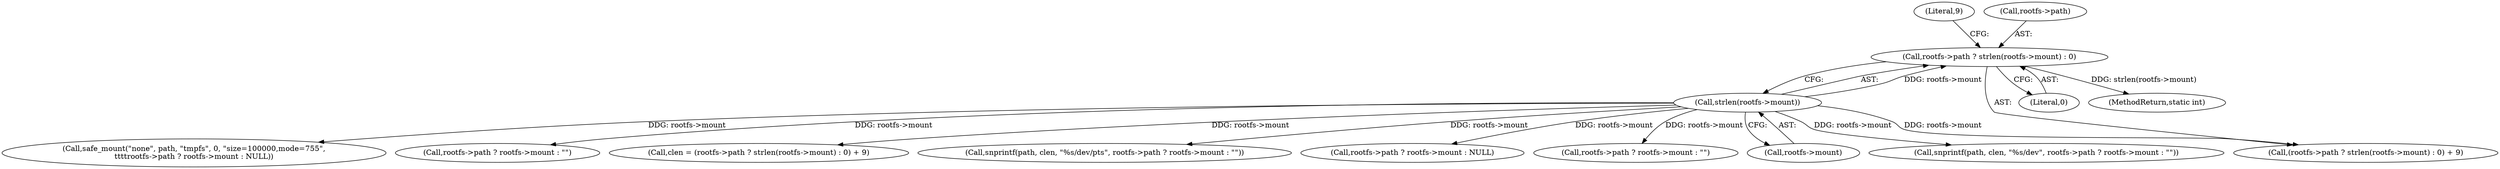 digraph "0_lxc_592fd47a6245508b79fe6ac819fe6d3b2c1289be_4@API" {
"1000115" [label="(Call,rootfs->path ? strlen(rootfs->mount) : 0)"];
"1000119" [label="(Call,strlen(rootfs->mount))"];
"1000114" [label="(Call,(rootfs->path ? strlen(rootfs->mount) : 0) + 9)"];
"1000119" [label="(Call,strlen(rootfs->mount))"];
"1000115" [label="(Call,rootfs->path ? strlen(rootfs->mount) : 0)"];
"1000123" [label="(Literal,0)"];
"1000166" [label="(Call,safe_mount(\"none\", path, \"tmpfs\", 0, \"size=100000,mode=755\",\n\t\t\t\trootfs->path ? rootfs->mount : NULL))"];
"1000124" [label="(Literal,9)"];
"1000135" [label="(Call,rootfs->path ? rootfs->mount : \"\")"];
"1000112" [label="(Call,clen = (rootfs->path ? strlen(rootfs->mount) : 0) + 9)"];
"1000191" [label="(Call,snprintf(path, clen, \"%s/dev/pts\", rootfs->path ? rootfs->mount : \"\"))"];
"1000172" [label="(Call,rootfs->path ? rootfs->mount : NULL)"];
"1000116" [label="(Call,rootfs->path)"];
"1000195" [label="(Call,rootfs->path ? rootfs->mount : \"\")"];
"1000120" [label="(Call,rootfs->mount)"];
"1000244" [label="(MethodReturn,static int)"];
"1000131" [label="(Call,snprintf(path, clen, \"%s/dev\", rootfs->path ? rootfs->mount : \"\"))"];
"1000115" -> "1000114"  [label="AST: "];
"1000115" -> "1000119"  [label="CFG: "];
"1000115" -> "1000123"  [label="CFG: "];
"1000116" -> "1000115"  [label="AST: "];
"1000119" -> "1000115"  [label="AST: "];
"1000123" -> "1000115"  [label="AST: "];
"1000124" -> "1000115"  [label="CFG: "];
"1000115" -> "1000244"  [label="DDG: strlen(rootfs->mount)"];
"1000119" -> "1000115"  [label="DDG: rootfs->mount"];
"1000119" -> "1000120"  [label="CFG: "];
"1000120" -> "1000119"  [label="AST: "];
"1000119" -> "1000112"  [label="DDG: rootfs->mount"];
"1000119" -> "1000114"  [label="DDG: rootfs->mount"];
"1000119" -> "1000131"  [label="DDG: rootfs->mount"];
"1000119" -> "1000135"  [label="DDG: rootfs->mount"];
"1000119" -> "1000166"  [label="DDG: rootfs->mount"];
"1000119" -> "1000172"  [label="DDG: rootfs->mount"];
"1000119" -> "1000191"  [label="DDG: rootfs->mount"];
"1000119" -> "1000195"  [label="DDG: rootfs->mount"];
}
